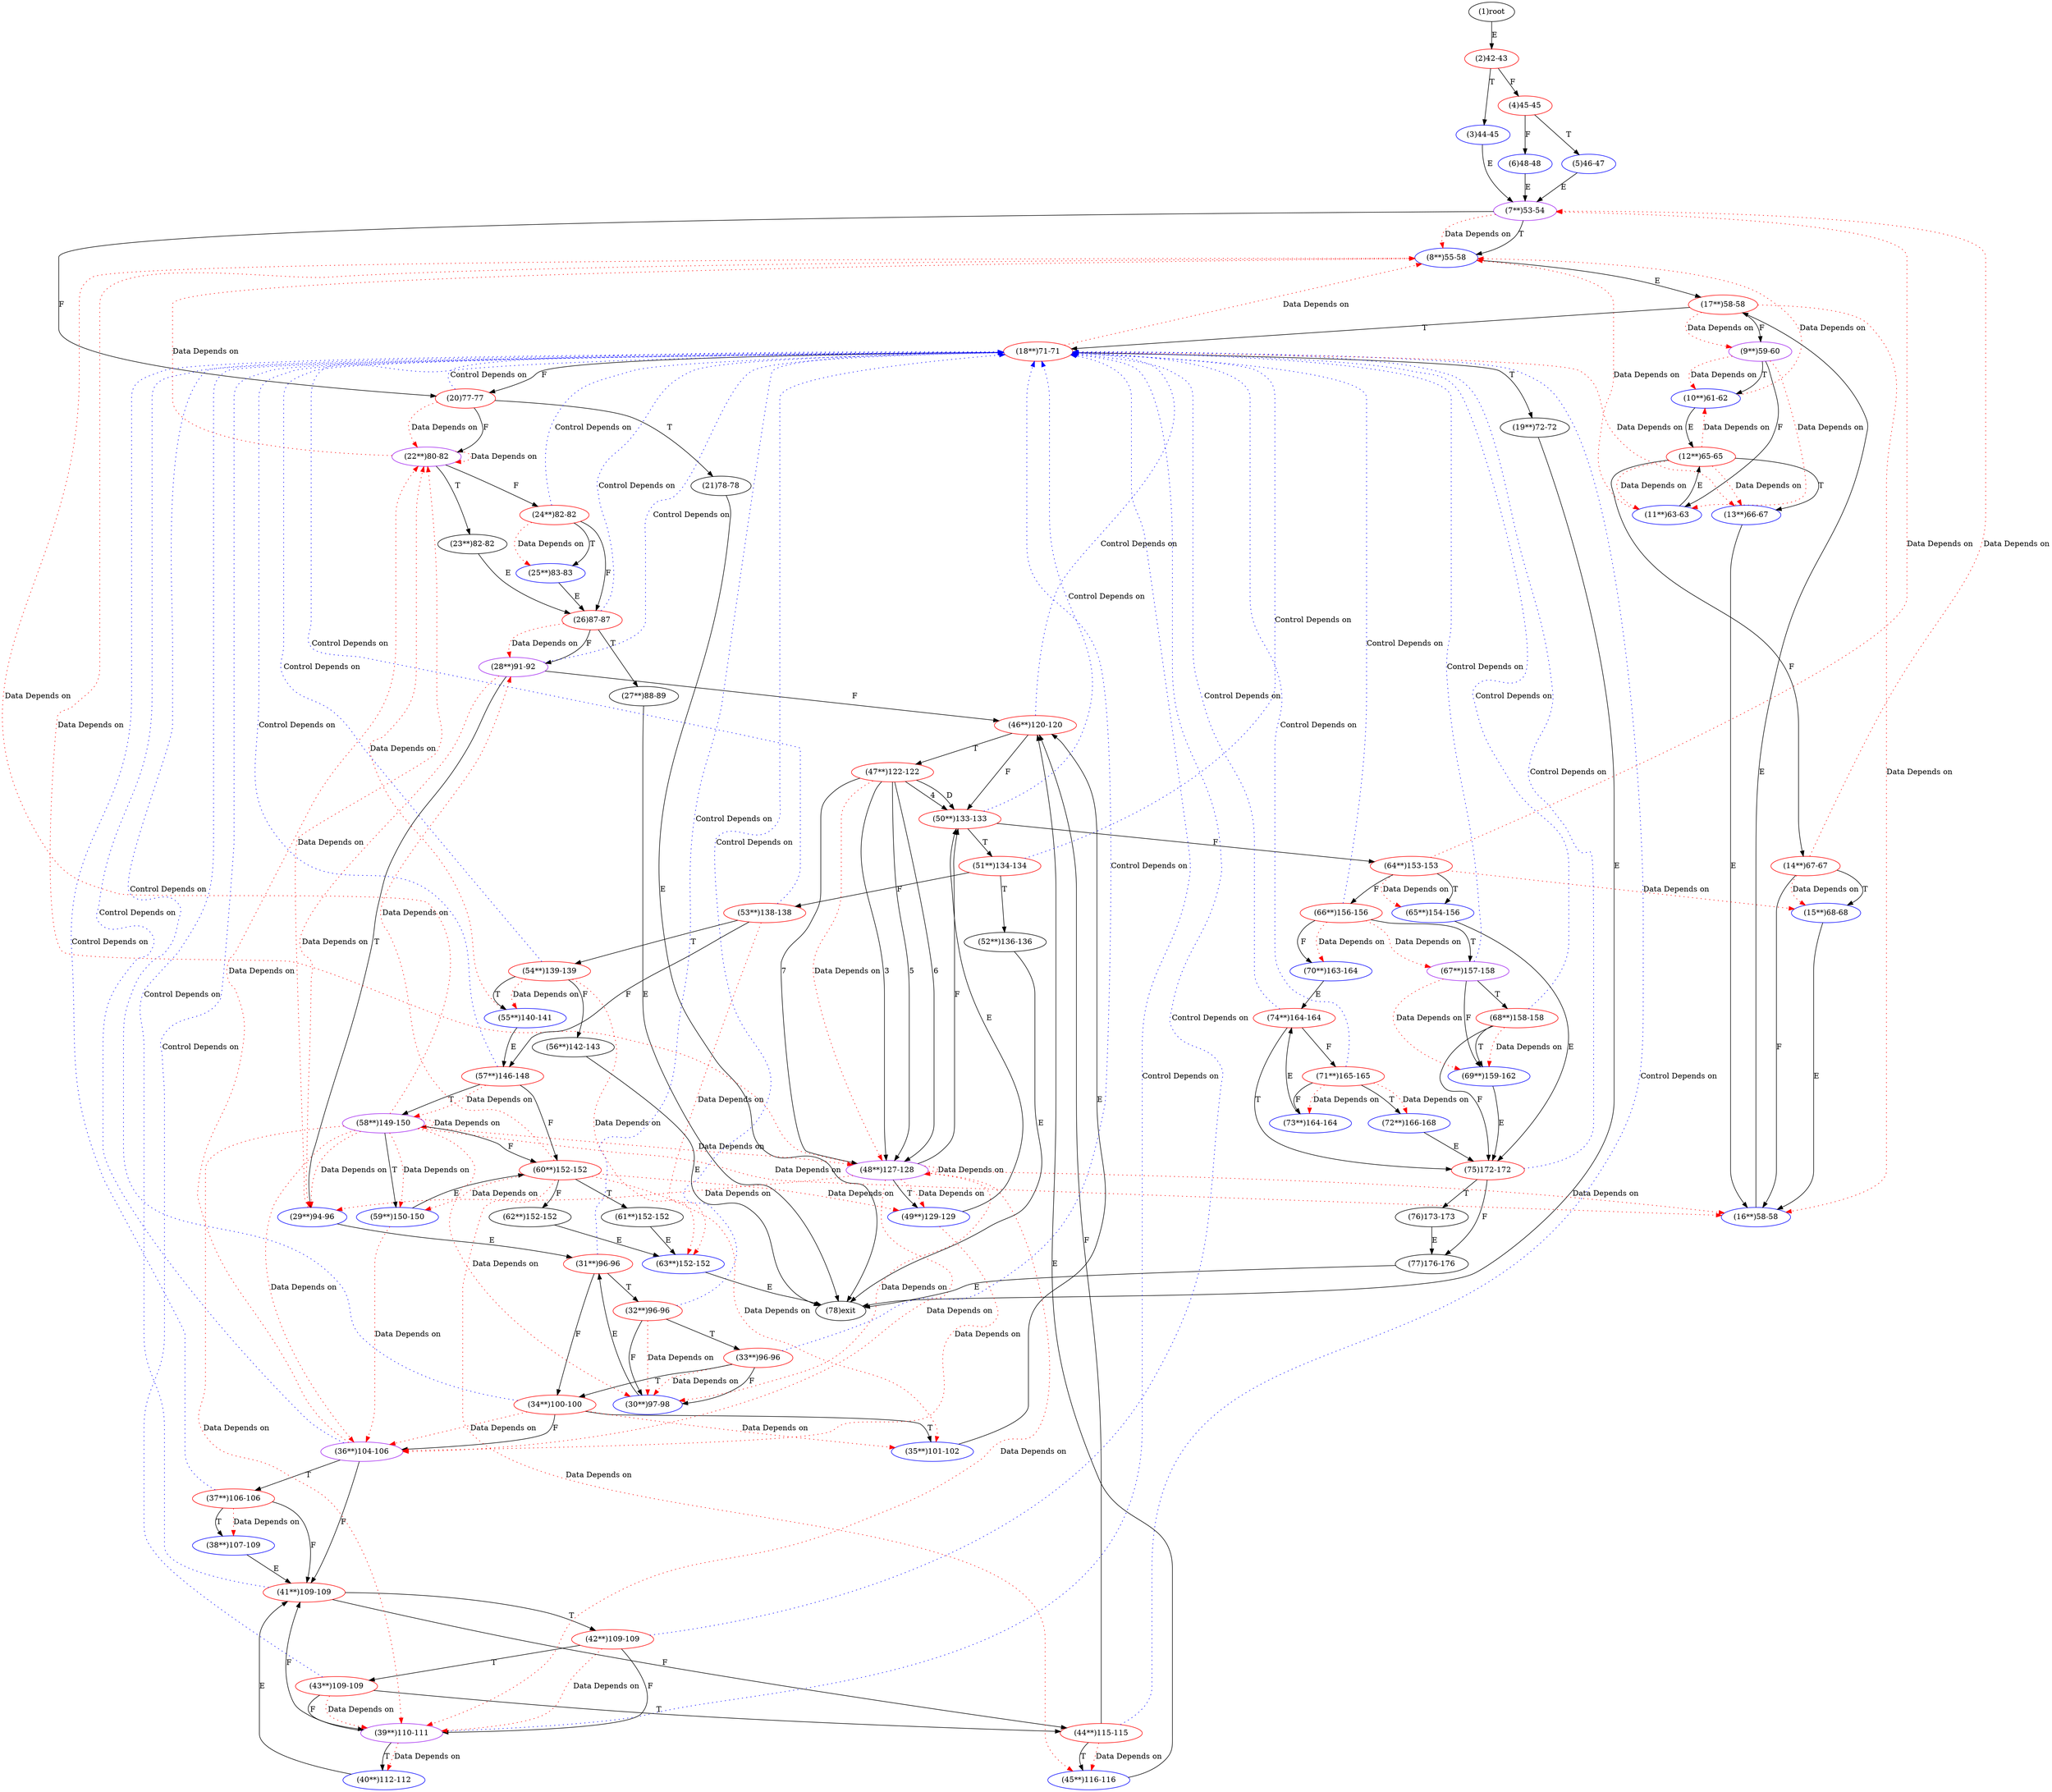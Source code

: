 digraph "" { 
1[ label="(1)root"];
2[ label="(2)42-43",color=red];
3[ label="(3)44-45",color=blue];
4[ label="(4)45-45",color=red];
5[ label="(5)46-47",color=blue];
6[ label="(6)48-48",color=blue];
7[ label="(7**)53-54",color=purple];
8[ label="(8**)55-58",color=blue];
9[ label="(9**)59-60",color=purple];
10[ label="(10**)61-62",color=blue];
11[ label="(11**)63-63",color=blue];
12[ label="(12**)65-65",color=red];
13[ label="(13**)66-67",color=blue];
14[ label="(14**)67-67",color=red];
15[ label="(15**)68-68",color=blue];
17[ label="(17**)58-58",color=red];
16[ label="(16**)58-58",color=blue];
19[ label="(19**)72-72"];
18[ label="(18**)71-71",color=red];
21[ label="(21)78-78"];
20[ label="(20)77-77",color=red];
23[ label="(23**)82-82"];
22[ label="(22**)80-82",color=purple];
25[ label="(25**)83-83",color=blue];
24[ label="(24**)82-82",color=red];
27[ label="(27**)88-89"];
26[ label="(26)87-87",color=red];
29[ label="(29**)94-96",color=blue];
28[ label="(28**)91-92",color=purple];
31[ label="(31**)96-96",color=red];
30[ label="(30**)97-98",color=blue];
34[ label="(34**)100-100",color=red];
35[ label="(35**)101-102",color=blue];
32[ label="(32**)96-96",color=red];
33[ label="(33**)96-96",color=red];
38[ label="(38**)107-109",color=blue];
39[ label="(39**)110-111",color=purple];
36[ label="(36**)104-106",color=purple];
37[ label="(37**)106-106",color=red];
42[ label="(42**)109-109",color=red];
43[ label="(43**)109-109",color=red];
40[ label="(40**)112-112",color=blue];
41[ label="(41**)109-109",color=red];
46[ label="(46**)120-120",color=red];
47[ label="(47**)122-122",color=red];
44[ label="(44**)115-115",color=red];
45[ label="(45**)116-116",color=blue];
51[ label="(51**)134-134",color=red];
50[ label="(50**)133-133",color=red];
49[ label="(49**)129-129",color=blue];
48[ label="(48**)127-128",color=purple];
55[ label="(55**)140-141",color=blue];
54[ label="(54**)139-139",color=red];
53[ label="(53**)138-138",color=red];
52[ label="(52**)136-136"];
59[ label="(59**)150-150",color=blue];
58[ label="(58**)149-150",color=purple];
57[ label="(57**)146-148",color=red];
56[ label="(56**)142-143"];
63[ label="(63**)152-152",color=blue];
62[ label="(62**)152-152"];
61[ label="(61**)152-152"];
60[ label="(60**)152-152",color=red];
68[ label="(68**)158-158",color=red];
69[ label="(69**)159-162",color=blue];
70[ label="(70**)163-164",color=blue];
71[ label="(71**)165-165",color=red];
64[ label="(64**)153-153",color=red];
65[ label="(65**)154-156",color=blue];
66[ label="(66**)156-156",color=red];
67[ label="(67**)157-158",color=purple];
76[ label="(76)173-173"];
77[ label="(77)176-176"];
78[ label="(78)exit"];
72[ label="(72**)166-168",color=blue];
73[ label="(73**)164-164",color=blue];
74[ label="(74**)164-164",color=red];
75[ label="(75)172-172",color=red];
1->2[ label="E"];
2->4[ label="F"];
2->3[ label="T"];
3->7[ label="E"];
4->6[ label="F"];
4->5[ label="T"];
5->7[ label="E"];
6->7[ label="E"];
7->20[ label="F"];
7->8[ label="T"];
8->17[ label="E"];
9->11[ label="F"];
9->10[ label="T"];
10->12[ label="E"];
11->12[ label="E"];
12->14[ label="F"];
12->13[ label="T"];
13->16[ label="E"];
14->16[ label="F"];
14->15[ label="T"];
15->16[ label="E"];
16->17[ label="E"];
17->9[ label="F"];
17->18[ label="T"];
18->20[ label="F"];
18->19[ label="T"];
19->78[ label="E"];
20->22[ label="F"];
20->21[ label="T"];
21->78[ label="E"];
22->24[ label="F"];
22->23[ label="T"];
23->26[ label="E"];
24->26[ label="F"];
24->25[ label="T"];
25->26[ label="E"];
26->28[ label="F"];
26->27[ label="T"];
27->78[ label="E"];
28->46[ label="F"];
28->29[ label="T"];
29->31[ label="E"];
30->31[ label="E"];
31->34[ label="F"];
31->32[ label="T"];
32->30[ label="F"];
32->33[ label="T"];
33->30[ label="F"];
33->34[ label="T"];
34->36[ label="F"];
34->35[ label="T"];
35->46[ label="E"];
36->41[ label="F"];
36->37[ label="T"];
37->41[ label="F"];
37->38[ label="T"];
38->41[ label="E"];
39->41[ label="F"];
39->40[ label="T"];
40->41[ label="E"];
41->44[ label="F"];
41->42[ label="T"];
42->39[ label="F"];
42->43[ label="T"];
43->39[ label="F"];
43->44[ label="T"];
44->46[ label="F"];
44->45[ label="T"];
45->46[ label="E"];
46->50[ label="F"];
46->47[ label="T"];
47->48[ label="3"];
47->50[ label="4"];
47->48[ label="5"];
47->48[ label="6"];
47->48[ label="7"];
47->50[ label="D"];
48->50[ label="F"];
48->49[ label="T"];
49->50[ label="E"];
50->64[ label="F"];
50->51[ label="T"];
51->53[ label="F"];
51->52[ label="T"];
52->78[ label="E"];
53->57[ label="F"];
53->54[ label="T"];
54->56[ label="F"];
54->55[ label="T"];
55->57[ label="E"];
56->78[ label="E"];
57->60[ label="F"];
57->58[ label="T"];
58->60[ label="F"];
58->59[ label="T"];
59->60[ label="E"];
60->62[ label="F"];
60->61[ label="T"];
61->63[ label="E"];
62->63[ label="E"];
63->78[ label="E"];
64->66[ label="F"];
64->65[ label="T"];
65->75[ label="E"];
66->70[ label="F"];
66->67[ label="T"];
67->69[ label="F"];
67->68[ label="T"];
68->75[ label="F"];
68->69[ label="T"];
69->75[ label="E"];
70->74[ label="E"];
71->73[ label="F"];
71->72[ label="T"];
72->75[ label="E"];
73->74[ label="E"];
74->71[ label="F"];
74->75[ label="T"];
75->77[ label="F"];
75->76[ label="T"];
76->77[ label="E"];
77->78[ label="E"];
7->8[ color="red" label="Data Depends on" style = dotted ];
9->11[ color="red" label="Data Depends on" style = dotted ];
9->10[ color="red" label="Data Depends on" style = dotted ];
10->8[ color="red" label="Data Depends on" style = dotted ];
11->8[ color="red" label="Data Depends on" style = dotted ];
12->13[ color="red" label="Data Depends on" style = dotted ];
12->10[ color="red" label="Data Depends on" style = dotted ];
12->11[ color="red" label="Data Depends on" style = dotted ];
14->15[ color="red" label="Data Depends on" style = dotted ];
14->7[ color="red" label="Data Depends on" style = dotted ];
17->16[ color="red" label="Data Depends on" style = dotted ];
17->9[ color="red" label="Data Depends on" style = dotted ];
18->8[ color="red" label="Data Depends on" style = dotted ];
18->13[ color="red" label="Data Depends on" style = dotted ];
20->22[ color="red" label="Data Depends on" style = dotted ];
20->18[ color="blue" label="Control Depends on" style = dotted ];
22->22[ color="red" label="Data Depends on" style = dotted ];
22->8[ color="red" label="Data Depends on" style = dotted ];
24->25[ color="red" label="Data Depends on" style = dotted ];
24->18[ color="blue" label="Control Depends on" style = dotted ];
26->28[ color="red" label="Data Depends on" style = dotted ];
26->18[ color="blue" label="Control Depends on" style = dotted ];
29->22[ color="red" label="Data Depends on" style = dotted ];
28->29[ color="red" label="Data Depends on" style = dotted ];
28->18[ color="blue" label="Control Depends on" style = dotted ];
31->18[ color="blue" label="Control Depends on" style = dotted ];
34->35[ color="red" label="Data Depends on" style = dotted ];
34->18[ color="blue" label="Control Depends on" style = dotted ];
34->36[ color="red" label="Data Depends on" style = dotted ];
32->18[ color="blue" label="Control Depends on" style = dotted ];
32->30[ color="red" label="Data Depends on" style = dotted ];
33->18[ color="blue" label="Control Depends on" style = dotted ];
33->30[ color="red" label="Data Depends on" style = dotted ];
39->18[ color="blue" label="Control Depends on" style = dotted ];
39->40[ color="red" label="Data Depends on" style = dotted ];
36->22[ color="red" label="Data Depends on" style = dotted ];
36->18[ color="blue" label="Control Depends on" style = dotted ];
37->38[ color="red" label="Data Depends on" style = dotted ];
37->18[ color="blue" label="Control Depends on" style = dotted ];
42->18[ color="blue" label="Control Depends on" style = dotted ];
42->39[ color="red" label="Data Depends on" style = dotted ];
43->18[ color="blue" label="Control Depends on" style = dotted ];
43->39[ color="red" label="Data Depends on" style = dotted ];
41->18[ color="blue" label="Control Depends on" style = dotted ];
46->18[ color="blue" label="Control Depends on" style = dotted ];
47->48[ color="red" label="Data Depends on" style = dotted ];
44->45[ color="red" label="Data Depends on" style = dotted ];
44->18[ color="blue" label="Control Depends on" style = dotted ];
51->18[ color="blue" label="Control Depends on" style = dotted ];
50->18[ color="blue" label="Control Depends on" style = dotted ];
49->36[ color="red" label="Data Depends on" style = dotted ];
48->48[ color="red" label="Data Depends on" style = dotted ];
48->49[ color="red" label="Data Depends on" style = dotted ];
48->16[ color="red" label="Data Depends on" style = dotted ];
48->36[ color="red" label="Data Depends on" style = dotted ];
48->39[ color="red" label="Data Depends on" style = dotted ];
48->8[ color="red" label="Data Depends on" style = dotted ];
48->30[ color="red" label="Data Depends on" style = dotted ];
48->29[ color="red" label="Data Depends on" style = dotted ];
55->22[ color="red" label="Data Depends on" style = dotted ];
54->55[ color="red" label="Data Depends on" style = dotted ];
54->18[ color="blue" label="Control Depends on" style = dotted ];
54->63[ color="red" label="Data Depends on" style = dotted ];
53->18[ color="blue" label="Control Depends on" style = dotted ];
53->63[ color="red" label="Data Depends on" style = dotted ];
59->36[ color="red" label="Data Depends on" style = dotted ];
58->58[ color="red" label="Data Depends on" style = dotted ];
58->59[ color="red" label="Data Depends on" style = dotted ];
58->8[ color="red" label="Data Depends on" style = dotted ];
58->29[ color="red" label="Data Depends on" style = dotted ];
58->30[ color="red" label="Data Depends on" style = dotted ];
58->16[ color="red" label="Data Depends on" style = dotted ];
58->48[ color="red" label="Data Depends on" style = dotted ];
58->39[ color="red" label="Data Depends on" style = dotted ];
58->36[ color="red" label="Data Depends on" style = dotted ];
57->58[ color="red" label="Data Depends on" style = dotted ];
57->18[ color="blue" label="Control Depends on" style = dotted ];
60->45[ color="red" label="Data Depends on" style = dotted ];
60->28[ color="red" label="Data Depends on" style = dotted ];
60->59[ color="red" label="Data Depends on" style = dotted ];
60->49[ color="red" label="Data Depends on" style = dotted ];
60->35[ color="red" label="Data Depends on" style = dotted ];
68->69[ color="red" label="Data Depends on" style = dotted ];
68->18[ color="blue" label="Control Depends on" style = dotted ];
71->18[ color="blue" label="Control Depends on" style = dotted ];
71->73[ color="red" label="Data Depends on" style = dotted ];
71->72[ color="red" label="Data Depends on" style = dotted ];
64->65[ color="red" label="Data Depends on" style = dotted ];
64->7[ color="red" label="Data Depends on" style = dotted ];
64->15[ color="red" label="Data Depends on" style = dotted ];
66->67[ color="red" label="Data Depends on" style = dotted ];
66->70[ color="red" label="Data Depends on" style = dotted ];
66->18[ color="blue" label="Control Depends on" style = dotted ];
67->18[ color="blue" label="Control Depends on" style = dotted ];
67->69[ color="red" label="Data Depends on" style = dotted ];
74->18[ color="blue" label="Control Depends on" style = dotted ];
75->18[ color="blue" label="Control Depends on" style = dotted ];
}